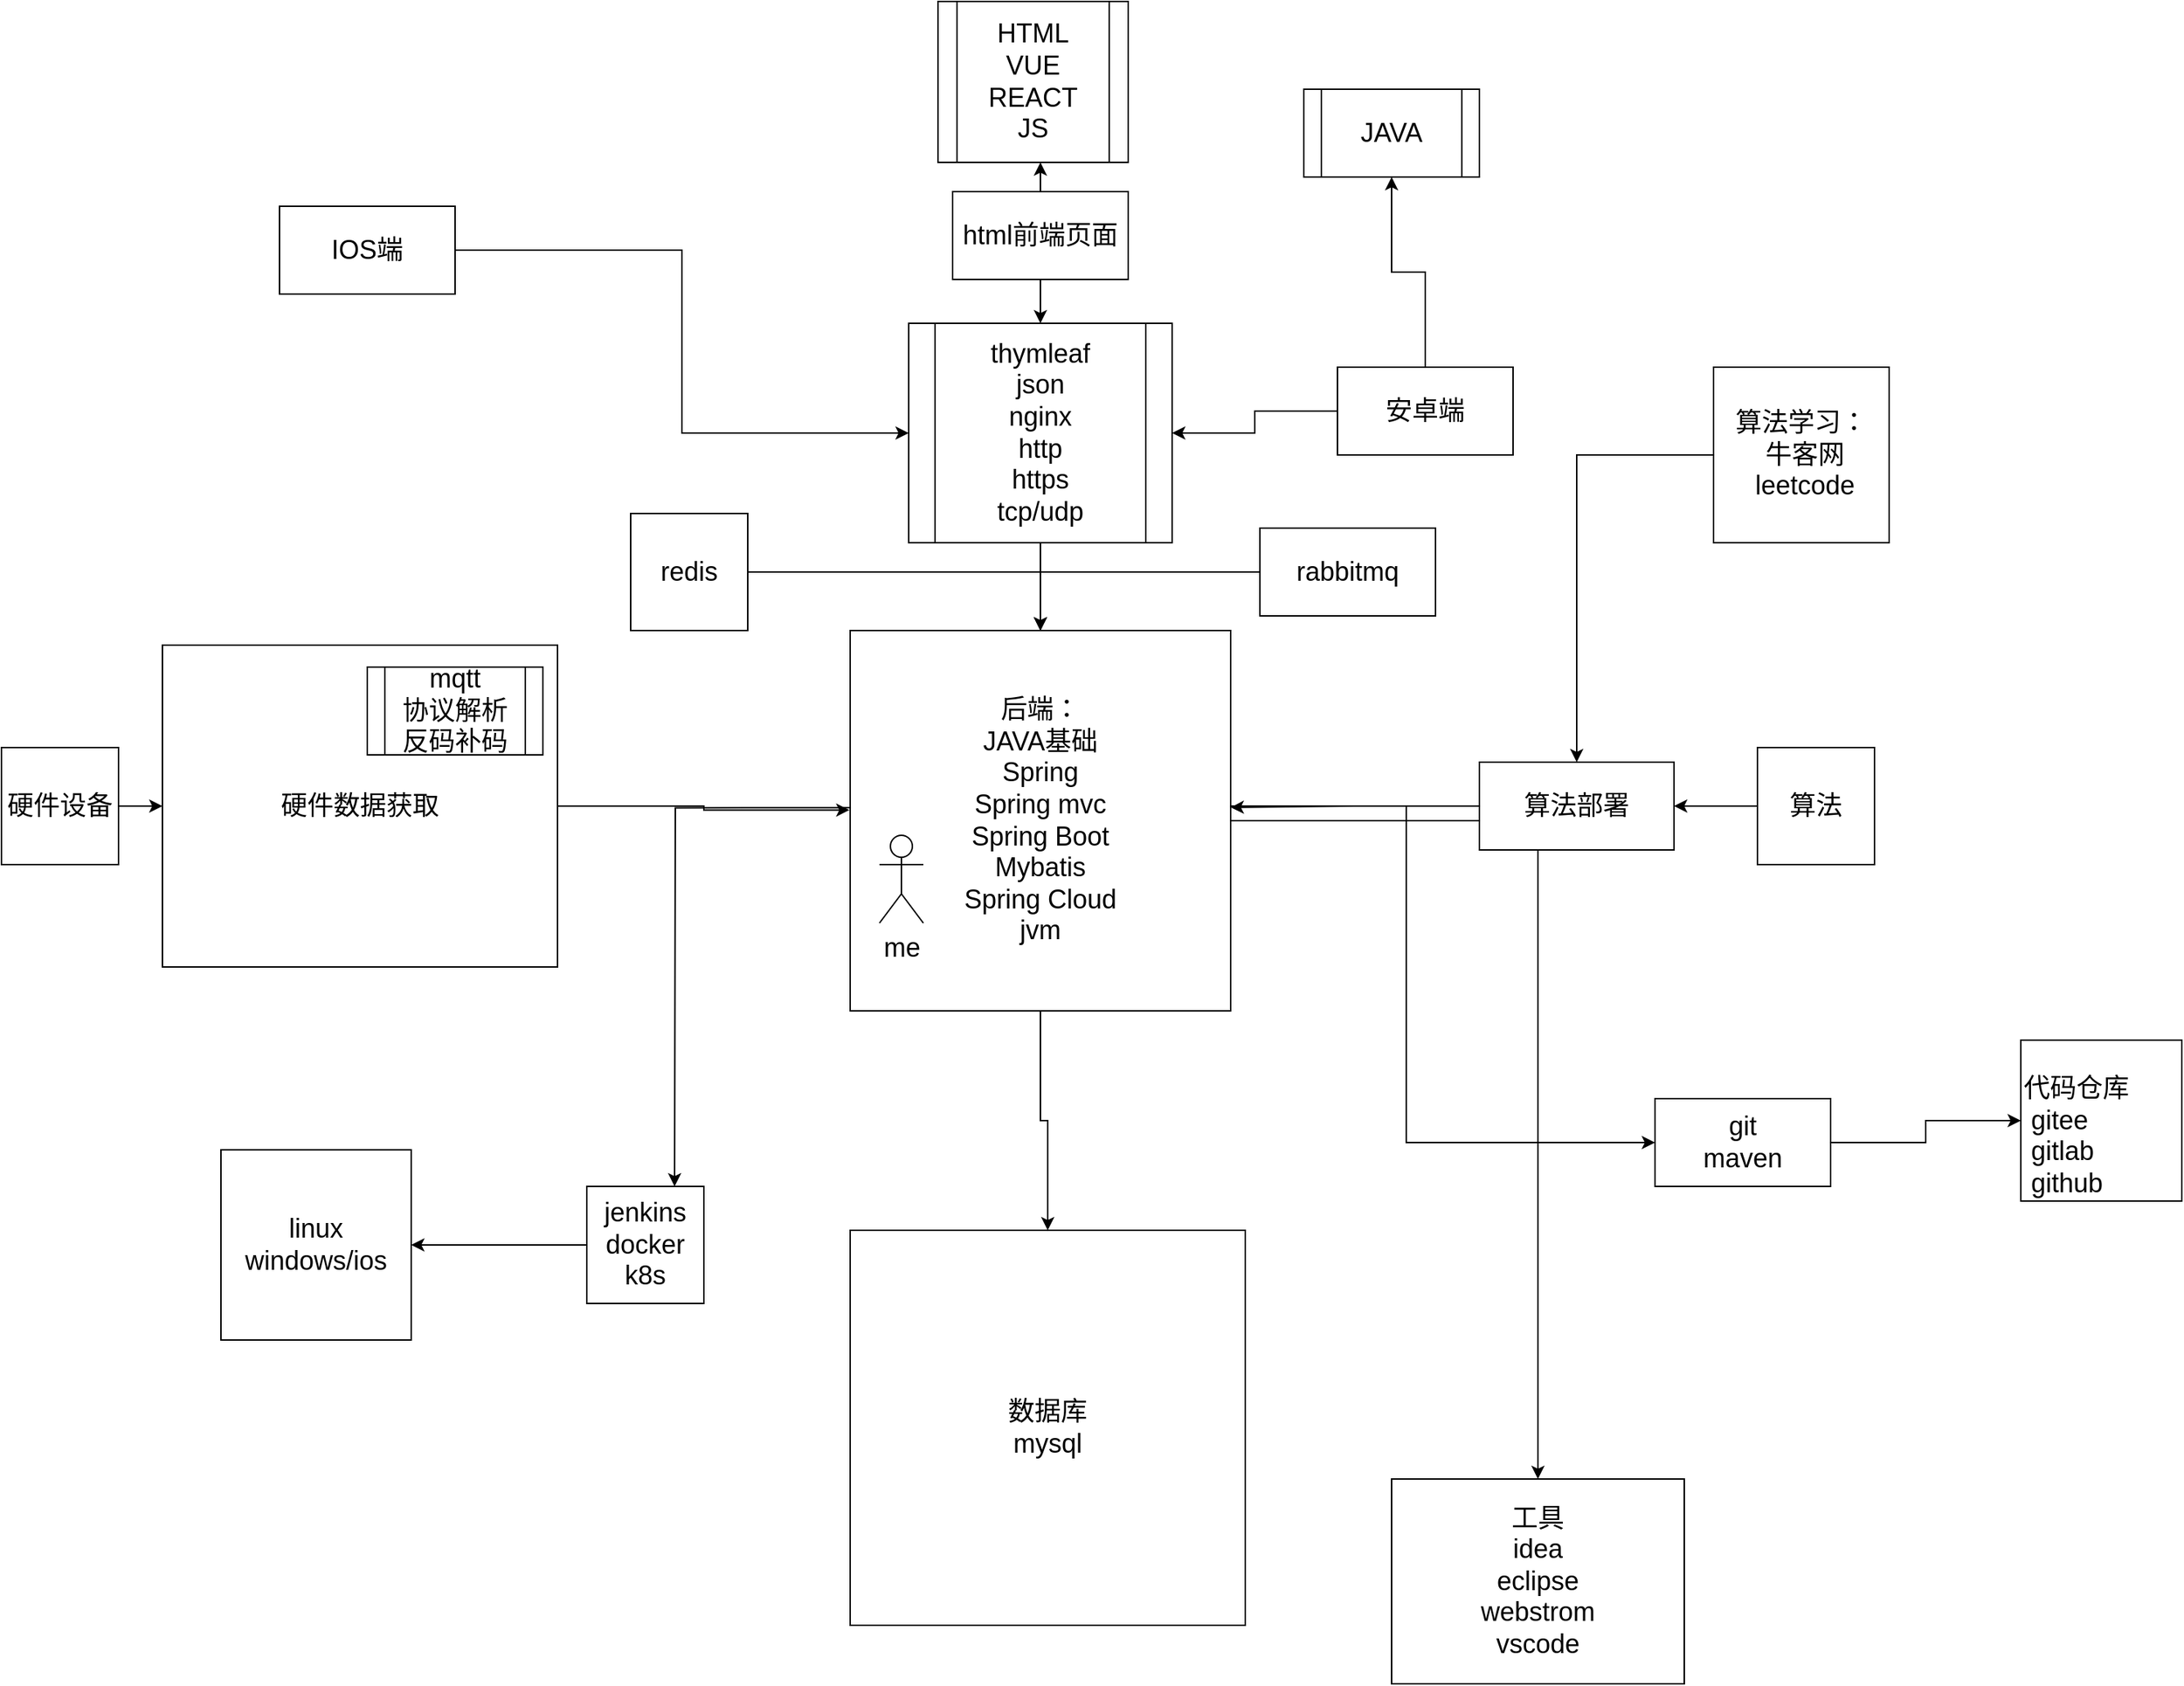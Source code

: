 <mxfile version="20.8.5" type="github">
  <diagram id="4CkGqGROkOYkiGn0mqmw" name="第 1 页">
    <mxGraphModel dx="2327" dy="1953" grid="1" gridSize="10" guides="1" tooltips="1" connect="1" arrows="1" fold="1" page="1" pageScale="1" pageWidth="827" pageHeight="1169" math="0" shadow="0">
      <root>
        <mxCell id="0" />
        <mxCell id="1" parent="0" />
        <mxCell id="QJwFhxlb9CCWF9uIUGmf-6" value="" style="edgeStyle=orthogonalEdgeStyle;rounded=0;orthogonalLoop=1;jettySize=auto;html=1;fontSize=18;" parent="1" source="QJwFhxlb9CCWF9uIUGmf-1" edge="1">
          <mxGeometry relative="1" as="geometry">
            <mxPoint x="440" y="100" as="targetPoint" />
          </mxGeometry>
        </mxCell>
        <mxCell id="QJwFhxlb9CCWF9uIUGmf-13" value="" style="edgeStyle=orthogonalEdgeStyle;rounded=0;orthogonalLoop=1;jettySize=auto;html=1;fontSize=18;" parent="1" source="QJwFhxlb9CCWF9uIUGmf-1" target="QJwFhxlb9CCWF9uIUGmf-12" edge="1">
          <mxGeometry relative="1" as="geometry" />
        </mxCell>
        <mxCell id="QJwFhxlb9CCWF9uIUGmf-1" value="html前端页面" style="rounded=0;whiteSpace=wrap;html=1;fontSize=18;" parent="1" vertex="1">
          <mxGeometry x="380" y="120" width="120" height="60" as="geometry" />
        </mxCell>
        <mxCell id="QJwFhxlb9CCWF9uIUGmf-9" value="" style="edgeStyle=orthogonalEdgeStyle;rounded=0;orthogonalLoop=1;jettySize=auto;html=1;fontSize=18;" parent="1" source="QJwFhxlb9CCWF9uIUGmf-2" target="QJwFhxlb9CCWF9uIUGmf-8" edge="1">
          <mxGeometry relative="1" as="geometry" />
        </mxCell>
        <mxCell id="QJwFhxlb9CCWF9uIUGmf-19" style="edgeStyle=orthogonalEdgeStyle;rounded=0;orthogonalLoop=1;jettySize=auto;html=1;entryX=1;entryY=0.5;entryDx=0;entryDy=0;fontSize=18;" parent="1" source="QJwFhxlb9CCWF9uIUGmf-2" target="QJwFhxlb9CCWF9uIUGmf-12" edge="1">
          <mxGeometry relative="1" as="geometry" />
        </mxCell>
        <mxCell id="QJwFhxlb9CCWF9uIUGmf-2" value="安卓端" style="rounded=0;whiteSpace=wrap;html=1;fontSize=18;" parent="1" vertex="1">
          <mxGeometry x="643" y="240" width="120" height="60" as="geometry" />
        </mxCell>
        <mxCell id="QJwFhxlb9CCWF9uIUGmf-18" style="edgeStyle=orthogonalEdgeStyle;rounded=0;orthogonalLoop=1;jettySize=auto;html=1;entryX=0;entryY=0.5;entryDx=0;entryDy=0;fontSize=18;" parent="1" source="QJwFhxlb9CCWF9uIUGmf-3" target="QJwFhxlb9CCWF9uIUGmf-12" edge="1">
          <mxGeometry relative="1" as="geometry" />
        </mxCell>
        <mxCell id="QJwFhxlb9CCWF9uIUGmf-3" value="IOS端" style="rounded=0;whiteSpace=wrap;html=1;fontSize=18;" parent="1" vertex="1">
          <mxGeometry x="-80" y="130" width="120" height="60" as="geometry" />
        </mxCell>
        <mxCell id="QJwFhxlb9CCWF9uIUGmf-16" value="" style="edgeStyle=orthogonalEdgeStyle;rounded=0;orthogonalLoop=1;jettySize=auto;html=1;fontSize=18;" parent="1" source="QJwFhxlb9CCWF9uIUGmf-4" target="QJwFhxlb9CCWF9uIUGmf-10" edge="1">
          <mxGeometry relative="1" as="geometry" />
        </mxCell>
        <mxCell id="HZH9iFCN66l9v9LUlv62-3" style="edgeStyle=orthogonalEdgeStyle;rounded=0;orthogonalLoop=1;jettySize=auto;html=1;fontSize=18;entryX=0;entryY=0.5;entryDx=0;entryDy=0;" edge="1" parent="1" source="QJwFhxlb9CCWF9uIUGmf-4" target="HZH9iFCN66l9v9LUlv62-4">
          <mxGeometry relative="1" as="geometry">
            <mxPoint x="690" y="750" as="targetPoint" />
            <mxPoint x="680" y="540" as="sourcePoint" />
            <Array as="points">
              <mxPoint x="690" y="540" />
              <mxPoint x="690" y="770" />
            </Array>
          </mxGeometry>
        </mxCell>
        <mxCell id="HZH9iFCN66l9v9LUlv62-7" style="edgeStyle=orthogonalEdgeStyle;rounded=0;orthogonalLoop=1;jettySize=auto;html=1;exitX=-0.002;exitY=0.466;exitDx=0;exitDy=0;exitPerimeter=0;fontSize=18;" edge="1" parent="1" source="QJwFhxlb9CCWF9uIUGmf-4">
          <mxGeometry relative="1" as="geometry">
            <mxPoint x="190" y="800" as="targetPoint" />
          </mxGeometry>
        </mxCell>
        <mxCell id="HZH9iFCN66l9v9LUlv62-12" style="edgeStyle=orthogonalEdgeStyle;rounded=0;orthogonalLoop=1;jettySize=auto;html=1;fontSize=18;" edge="1" parent="1" source="QJwFhxlb9CCWF9uIUGmf-4" target="HZH9iFCN66l9v9LUlv62-13">
          <mxGeometry relative="1" as="geometry">
            <mxPoint x="660" y="990" as="targetPoint" />
          </mxGeometry>
        </mxCell>
        <mxCell id="QJwFhxlb9CCWF9uIUGmf-4" value="&lt;font style=&quot;font-size: 18px;&quot;&gt;后端：&lt;br style=&quot;font-size: 18px;&quot;&gt;JAVA基础&lt;br style=&quot;border-color: var(--border-color); font-size: 18px;&quot;&gt;Spring&lt;br style=&quot;border-color: var(--border-color); font-size: 18px;&quot;&gt;Spring mvc&lt;br style=&quot;border-color: var(--border-color); font-size: 18px;&quot;&gt;Spring Boot&lt;br style=&quot;border-color: var(--border-color); font-size: 18px;&quot;&gt;Mybatis&lt;br style=&quot;border-color: var(--border-color); font-size: 18px;&quot;&gt;Spring Cloud&lt;br style=&quot;border-color: var(--border-color); font-size: 18px;&quot;&gt;jvm&lt;/font&gt;" style="whiteSpace=wrap;html=1;aspect=fixed;align=center;fontSize=18;" parent="1" vertex="1">
          <mxGeometry x="310" y="420" width="260" height="260" as="geometry" />
        </mxCell>
        <mxCell id="QJwFhxlb9CCWF9uIUGmf-7" value="HTML&lt;br style=&quot;font-size: 18px;&quot;&gt;VUE&lt;br style=&quot;font-size: 18px;&quot;&gt;REACT&lt;br style=&quot;font-size: 18px;&quot;&gt;JS&lt;br style=&quot;font-size: 18px;&quot;&gt;" style="shape=process;whiteSpace=wrap;html=1;backgroundOutline=1;fontSize=18;" parent="1" vertex="1">
          <mxGeometry x="370" y="-10" width="130" height="110" as="geometry" />
        </mxCell>
        <mxCell id="QJwFhxlb9CCWF9uIUGmf-8" value="JAVA" style="shape=process;whiteSpace=wrap;html=1;backgroundOutline=1;fontSize=18;" parent="1" vertex="1">
          <mxGeometry x="620" y="50" width="120" height="60" as="geometry" />
        </mxCell>
        <mxCell id="QJwFhxlb9CCWF9uIUGmf-10" value="数据库&lt;br&gt;mysql" style="whiteSpace=wrap;html=1;aspect=fixed;fontSize=18;" parent="1" vertex="1">
          <mxGeometry x="310" y="830" width="270" height="270" as="geometry" />
        </mxCell>
        <mxCell id="QJwFhxlb9CCWF9uIUGmf-14" value="" style="edgeStyle=orthogonalEdgeStyle;rounded=0;orthogonalLoop=1;jettySize=auto;html=1;fontSize=18;" parent="1" source="QJwFhxlb9CCWF9uIUGmf-12" target="QJwFhxlb9CCWF9uIUGmf-4" edge="1">
          <mxGeometry relative="1" as="geometry" />
        </mxCell>
        <mxCell id="QJwFhxlb9CCWF9uIUGmf-12" value="thymleaf&lt;br style=&quot;font-size: 18px;&quot;&gt;json&lt;br style=&quot;font-size: 18px;&quot;&gt;nginx&lt;br style=&quot;font-size: 18px;&quot;&gt;http&lt;br style=&quot;font-size: 18px;&quot;&gt;https&lt;br style=&quot;font-size: 18px;&quot;&gt;tcp/udp" style="shape=process;whiteSpace=wrap;html=1;backgroundOutline=1;fontSize=18;" parent="1" vertex="1">
          <mxGeometry x="350" y="210" width="180" height="150" as="geometry" />
        </mxCell>
        <mxCell id="QJwFhxlb9CCWF9uIUGmf-21" style="edgeStyle=orthogonalEdgeStyle;rounded=0;orthogonalLoop=1;jettySize=auto;html=1;entryX=0.5;entryY=0;entryDx=0;entryDy=0;fontSize=18;" parent="1" source="QJwFhxlb9CCWF9uIUGmf-20" target="QJwFhxlb9CCWF9uIUGmf-4" edge="1">
          <mxGeometry relative="1" as="geometry" />
        </mxCell>
        <mxCell id="QJwFhxlb9CCWF9uIUGmf-20" value="redis" style="whiteSpace=wrap;html=1;aspect=fixed;fontSize=18;" parent="1" vertex="1">
          <mxGeometry x="160" y="340" width="80" height="80" as="geometry" />
        </mxCell>
        <mxCell id="QJwFhxlb9CCWF9uIUGmf-23" style="edgeStyle=orthogonalEdgeStyle;rounded=0;orthogonalLoop=1;jettySize=auto;html=1;entryX=0.5;entryY=0;entryDx=0;entryDy=0;fontSize=18;" parent="1" source="QJwFhxlb9CCWF9uIUGmf-22" target="QJwFhxlb9CCWF9uIUGmf-4" edge="1">
          <mxGeometry relative="1" as="geometry">
            <mxPoint x="540" y="380" as="targetPoint" />
          </mxGeometry>
        </mxCell>
        <mxCell id="QJwFhxlb9CCWF9uIUGmf-22" value="rabbitmq" style="rounded=0;whiteSpace=wrap;html=1;fontSize=18;" parent="1" vertex="1">
          <mxGeometry x="590" y="350" width="120" height="60" as="geometry" />
        </mxCell>
        <mxCell id="QJwFhxlb9CCWF9uIUGmf-25" style="edgeStyle=orthogonalEdgeStyle;rounded=0;orthogonalLoop=1;jettySize=auto;html=1;entryX=1;entryY=0.465;entryDx=0;entryDy=0;entryPerimeter=0;fontSize=18;" parent="1" source="QJwFhxlb9CCWF9uIUGmf-24" target="QJwFhxlb9CCWF9uIUGmf-4" edge="1">
          <mxGeometry relative="1" as="geometry" />
        </mxCell>
        <mxCell id="QJwFhxlb9CCWF9uIUGmf-24" value="算法部署" style="rounded=0;whiteSpace=wrap;html=1;fontSize=18;" parent="1" vertex="1">
          <mxGeometry x="740" y="510" width="133" height="60" as="geometry" />
        </mxCell>
        <mxCell id="QJwFhxlb9CCWF9uIUGmf-30" style="edgeStyle=orthogonalEdgeStyle;rounded=0;orthogonalLoop=1;jettySize=auto;html=1;entryX=-0.002;entryY=0.472;entryDx=0;entryDy=0;entryPerimeter=0;fontSize=18;" parent="1" source="QJwFhxlb9CCWF9uIUGmf-26" target="QJwFhxlb9CCWF9uIUGmf-4" edge="1">
          <mxGeometry relative="1" as="geometry" />
        </mxCell>
        <mxCell id="QJwFhxlb9CCWF9uIUGmf-26" value="硬件数据获取" style="rounded=0;whiteSpace=wrap;html=1;fontSize=18;" parent="1" vertex="1">
          <mxGeometry x="-160" y="430" width="270" height="220" as="geometry" />
        </mxCell>
        <mxCell id="QJwFhxlb9CCWF9uIUGmf-28" style="edgeStyle=orthogonalEdgeStyle;rounded=0;orthogonalLoop=1;jettySize=auto;html=1;fontSize=18;" parent="1" source="QJwFhxlb9CCWF9uIUGmf-27" target="QJwFhxlb9CCWF9uIUGmf-26" edge="1">
          <mxGeometry relative="1" as="geometry" />
        </mxCell>
        <mxCell id="QJwFhxlb9CCWF9uIUGmf-27" value="硬件设备" style="whiteSpace=wrap;html=1;aspect=fixed;fontSize=18;" parent="1" vertex="1">
          <mxGeometry x="-270" y="500" width="80" height="80" as="geometry" />
        </mxCell>
        <mxCell id="QJwFhxlb9CCWF9uIUGmf-29" value="mqtt&lt;br style=&quot;font-size: 18px;&quot;&gt;协议解析&lt;br style=&quot;font-size: 18px;&quot;&gt;反码补码" style="shape=process;whiteSpace=wrap;html=1;backgroundOutline=1;fontSize=18;" parent="1" vertex="1">
          <mxGeometry x="-20" y="445" width="120" height="60" as="geometry" />
        </mxCell>
        <mxCell id="QJwFhxlb9CCWF9uIUGmf-32" style="edgeStyle=orthogonalEdgeStyle;rounded=0;orthogonalLoop=1;jettySize=auto;html=1;fontSize=18;" parent="1" source="QJwFhxlb9CCWF9uIUGmf-31" target="QJwFhxlb9CCWF9uIUGmf-24" edge="1">
          <mxGeometry relative="1" as="geometry" />
        </mxCell>
        <mxCell id="QJwFhxlb9CCWF9uIUGmf-31" value="算法" style="whiteSpace=wrap;html=1;aspect=fixed;fontSize=18;" parent="1" vertex="1">
          <mxGeometry x="930" y="500" width="80" height="80" as="geometry" />
        </mxCell>
        <mxCell id="HZH9iFCN66l9v9LUlv62-1" value="me" style="shape=umlActor;verticalLabelPosition=bottom;verticalAlign=top;html=1;outlineConnect=0;fontSize=18;" vertex="1" parent="1">
          <mxGeometry x="330" y="560" width="30" height="60" as="geometry" />
        </mxCell>
        <mxCell id="HZH9iFCN66l9v9LUlv62-2" value="&lt;br style=&quot;font-size: 18px;&quot;&gt;代码仓库&lt;br style=&quot;font-size: 18px;&quot;&gt;&lt;span style=&quot;white-space: pre; font-size: 18px;&quot;&gt;	&lt;/span&gt;gitee&lt;br style=&quot;font-size: 18px;&quot;&gt;&lt;span style=&quot;white-space: pre; font-size: 18px;&quot;&gt;	&lt;/span&gt;gitlab&lt;br style=&quot;font-size: 18px;&quot;&gt;&lt;span style=&quot;white-space: pre; font-size: 18px;&quot;&gt;	&lt;/span&gt;github" style="whiteSpace=wrap;html=1;aspect=fixed;align=left;fontSize=18;" vertex="1" parent="1">
          <mxGeometry x="1110" y="700" width="110" height="110" as="geometry" />
        </mxCell>
        <mxCell id="HZH9iFCN66l9v9LUlv62-5" style="edgeStyle=orthogonalEdgeStyle;rounded=0;orthogonalLoop=1;jettySize=auto;html=1;entryX=0;entryY=0.5;entryDx=0;entryDy=0;fontSize=18;" edge="1" parent="1" source="HZH9iFCN66l9v9LUlv62-4" target="HZH9iFCN66l9v9LUlv62-2">
          <mxGeometry relative="1" as="geometry" />
        </mxCell>
        <mxCell id="HZH9iFCN66l9v9LUlv62-4" value="git&lt;br style=&quot;font-size: 18px;&quot;&gt;maven" style="rounded=0;whiteSpace=wrap;html=1;fontSize=18;" vertex="1" parent="1">
          <mxGeometry x="860" y="740" width="120" height="60" as="geometry" />
        </mxCell>
        <mxCell id="HZH9iFCN66l9v9LUlv62-6" value="linux&lt;br style=&quot;font-size: 18px;&quot;&gt;windows/ios&lt;br style=&quot;font-size: 18px;&quot;&gt;" style="whiteSpace=wrap;html=1;aspect=fixed;fontSize=18;" vertex="1" parent="1">
          <mxGeometry x="-120" y="775" width="130" height="130" as="geometry" />
        </mxCell>
        <mxCell id="HZH9iFCN66l9v9LUlv62-9" style="edgeStyle=orthogonalEdgeStyle;rounded=0;orthogonalLoop=1;jettySize=auto;html=1;entryX=1;entryY=0.5;entryDx=0;entryDy=0;fontSize=18;" edge="1" parent="1" source="HZH9iFCN66l9v9LUlv62-8" target="HZH9iFCN66l9v9LUlv62-6">
          <mxGeometry relative="1" as="geometry" />
        </mxCell>
        <mxCell id="HZH9iFCN66l9v9LUlv62-8" value="jenkins&lt;br style=&quot;font-size: 18px;&quot;&gt;docker&lt;br style=&quot;font-size: 18px;&quot;&gt;k8s" style="whiteSpace=wrap;html=1;aspect=fixed;fontSize=18;" vertex="1" parent="1">
          <mxGeometry x="130" y="800" width="80" height="80" as="geometry" />
        </mxCell>
        <mxCell id="HZH9iFCN66l9v9LUlv62-11" style="edgeStyle=orthogonalEdgeStyle;rounded=0;orthogonalLoop=1;jettySize=auto;html=1;fontSize=18;" edge="1" parent="1" source="HZH9iFCN66l9v9LUlv62-10" target="QJwFhxlb9CCWF9uIUGmf-24">
          <mxGeometry relative="1" as="geometry" />
        </mxCell>
        <mxCell id="HZH9iFCN66l9v9LUlv62-10" value="算法学习：&lt;br style=&quot;font-size: 18px;&quot;&gt;&lt;span style=&quot;white-space: pre; font-size: 18px;&quot;&gt;	&lt;/span&gt;牛客网&lt;br style=&quot;font-size: 18px;&quot;&gt;&lt;span style=&quot;white-space: pre; font-size: 18px;&quot;&gt;	&lt;/span&gt;leetcode" style="whiteSpace=wrap;html=1;aspect=fixed;fontSize=18;" vertex="1" parent="1">
          <mxGeometry x="900" y="240" width="120" height="120" as="geometry" />
        </mxCell>
        <mxCell id="HZH9iFCN66l9v9LUlv62-13" value="工具&lt;br&gt;idea&lt;br&gt;eclipse&lt;br&gt;webstrom&lt;br&gt;vscode" style="rounded=0;whiteSpace=wrap;html=1;fontSize=18;" vertex="1" parent="1">
          <mxGeometry x="680" y="1000" width="200" height="140" as="geometry" />
        </mxCell>
      </root>
    </mxGraphModel>
  </diagram>
</mxfile>
